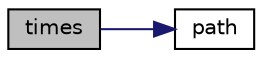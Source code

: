 digraph "times"
{
  bgcolor="transparent";
  edge [fontname="Helvetica",fontsize="10",labelfontname="Helvetica",labelfontsize="10"];
  node [fontname="Helvetica",fontsize="10",shape=record];
  rankdir="LR";
  Node13285 [label="times",height=0.2,width=0.4,color="black", fillcolor="grey75", style="filled", fontcolor="black"];
  Node13285 -> Node13286 [color="midnightblue",fontsize="10",style="solid",fontname="Helvetica"];
  Node13286 [label="path",height=0.2,width=0.4,color="black",URL="$a19796.html#ad8adfaf80503dc99cbb14bf07bf1eb22"];
}
